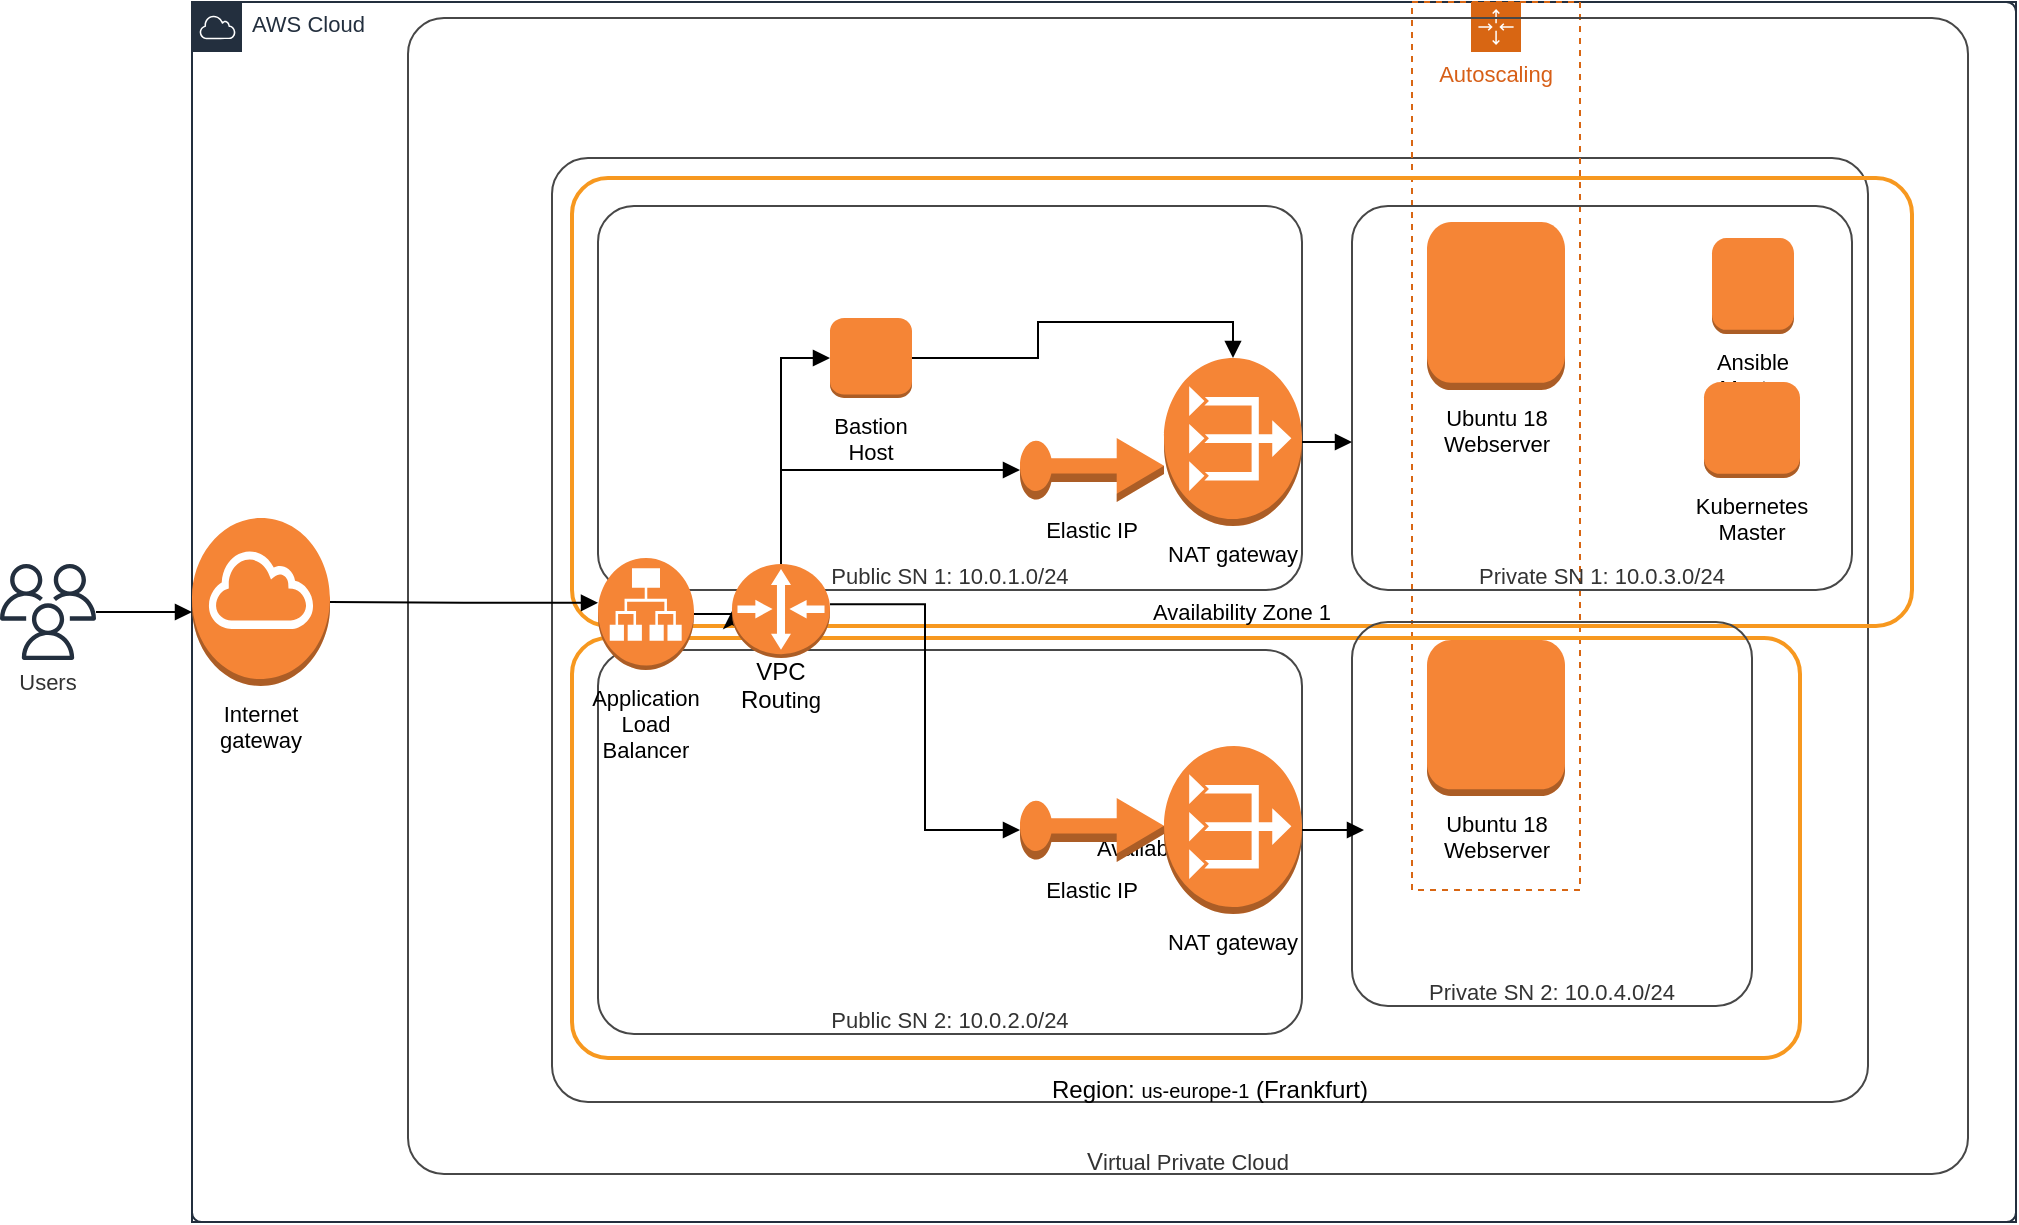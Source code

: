 <mxfile version="13.1.3" type="device"><diagram id="duF4FvcPUajyLJBsXnRX" name="Page-1"><mxGraphModel dx="893" dy="562" grid="1" gridSize="10" guides="1" tooltips="1" connect="1" arrows="1" fold="1" page="1" pageScale="1" pageWidth="850" pageHeight="1100" math="0" shadow="0"><root><mxCell id="0"/><mxCell id="1" parent="0"/><mxCell id="7F8I1WvVJf5e4-zP8pWL-2" value="" style="html=1;whiteSpace=wrap;fontSize=11;fontColor=#232f3e;spacing=0;strokeColor=#232f3e;strokeOpacity=100;fillOpacity=0;rounded=1;absoluteArcSize=1;arcSize=9.6;fillColor=none;verticalAlign=bottom;" vertex="1" parent="1"><mxGeometry x="120" y="72" width="912" height="610" as="geometry"/></mxCell><UserObject label="AWS Cloud" lucidchartObjectId="l_1NFHtmQUfi" id="7F8I1WvVJf5e4-zP8pWL-3"><mxCell style="html=1;whiteSpace=wrap;shape=mxgraph.aws4.group;grIcon=mxgraph.aws4.group_aws_cloud;verticalAlign=top;align=left;spacingLeft=30;fillOpacity=100;fillColor=none;fontSize=11;fontColor=#232f3e;spacing=0;strokeColor=#232f3e;strokeOpacity=100;rounded=1;absoluteArcSize=1;arcSize=9.6;part=1;" vertex="1" parent="7F8I1WvVJf5e4-zP8pWL-2"><mxGeometry width="912" height="610" as="geometry"/></mxCell></UserObject><UserObject label="&lt;span style=&quot;color:#000000;text-align: center;&quot;&gt;Region: &lt;/span&gt;&lt;span style=&quot;font-size:10px;color:#000000;text-align: center;&quot;&gt;us-europe-1&lt;/span&gt;&lt;span style=&quot;color:#000000;text-align: center;&quot;&gt; (Frankfurt)&lt;/span&gt;" lucidchartObjectId="l_1N.QvwROwi" id="7F8I1WvVJf5e4-zP8pWL-19"><mxCell style="html=1;whiteSpace=wrap;overflow=width;html=1;spacing=0;strokeColor=#474747;fillOpacity=0;rounded=1;absoluteArcSize=1;arcSize=36;fillColor=none;verticalAlign=bottom;" vertex="1" parent="7F8I1WvVJf5e4-zP8pWL-2"><mxGeometry x="180" y="78" width="658" height="472" as="geometry"/></mxCell></UserObject><mxCell id="7F8I1WvVJf5e4-zP8pWL-22" value="" style="html=1;whiteSpace=wrap;fontSize=11;fontColor=#d86613;spacing=0;strokeColor=#d86613;strokeOpacity=100;fillOpacity=0;fillColor=#ffffff;dashed=1;" vertex="1" parent="1"><mxGeometry x="730" y="72" width="84" height="444" as="geometry"/></mxCell><UserObject label="Autoscaling" lucidchartObjectId="l_1Nd~lwKmEt" id="7F8I1WvVJf5e4-zP8pWL-23"><mxCell style="html=1;whiteSpace=wrap;shape=mxgraph.aws4.groupCenter;grIcon=mxgraph.aws4.group_auto_scaling_group;grStroke=1;verticalAlign=top;fillColor=none;fillOpacity=100;fontColor=#D75F17;spacingTop=25;fillColor=none;fontSize=11;spacing=0;strokeColor=#d86613;strokeOpacity=100;dashed=1;part=1;" vertex="1" parent="7F8I1WvVJf5e4-zP8pWL-22"><mxGeometry width="84" height="444" as="geometry"/></mxCell></UserObject><UserObject label="Availability Zone 2" lucidchartObjectId="l_1NWAssFT6q" id="7F8I1WvVJf5e4-zP8pWL-20"><mxCell style="html=1;whiteSpace=wrap;fontSize=11;fontColor=#000000;spacing=0;strokeColor=#F7981F;fillOpacity=0;rounded=1;absoluteArcSize=1;arcSize=36;fillColor=#000000;strokeWidth=2;" vertex="1" parent="1"><mxGeometry x="310" y="390" width="614" height="210" as="geometry"/></mxCell></UserObject><UserObject label="&lt;div style=&quot;color:#333333;text-align: center;&quot;&gt;&lt;span style=&quot;color:#333333;text-align: center;&quot;&gt;V&lt;/span&gt;&lt;span style=&quot;font-size:11px;color:#333333;text-align: center;&quot;&gt;irtual Private Cloud&lt;/span&gt;&lt;/div&gt;" lucidchartObjectId="l_1NoUtBJ_vI" id="7F8I1WvVJf5e4-zP8pWL-5"><mxCell style="html=1;whiteSpace=wrap;overflow=width;html=1;spacing=0;strokeColor=#474747;fillOpacity=0;rounded=1;absoluteArcSize=1;arcSize=36;fillColor=#000000;verticalAlign=bottom;" vertex="1" parent="1"><mxGeometry x="228" y="80" width="780" height="578" as="geometry"/></mxCell></UserObject><UserObject label="Public SN 1: 10.0.1.0/24" lucidchartObjectId="l_1NSCazVoNi" id="7F8I1WvVJf5e4-zP8pWL-4"><mxCell style="html=1;whiteSpace=wrap;fontSize=11;fontColor=#333333;align=center;spacing=0;strokeColor=#474747;fillOpacity=0;rounded=1;absoluteArcSize=1;arcSize=36;fillColor=#000000;verticalAlign=bottom;" vertex="1" parent="1"><mxGeometry x="323" y="174" width="352" height="192" as="geometry"/></mxCell></UserObject><UserObject label="Availability Zone 1" lucidchartObjectId="l_1NQXg0j9WF" id="7F8I1WvVJf5e4-zP8pWL-18"><mxCell style="html=1;whiteSpace=wrap;fontSize=11;fontColor=#000000;spacing=0;strokeColor=#F7981F;fillOpacity=0;rounded=1;absoluteArcSize=1;arcSize=36;fillColor=#000000;strokeWidth=2;verticalAlign=bottom;" vertex="1" parent="1"><mxGeometry x="310" y="160" width="670" height="224" as="geometry"/></mxCell></UserObject><UserObject label="" lucidchartObjectId="l_1NT29ByoaP" id="7F8I1WvVJf5e4-zP8pWL-1"><mxCell style="html=1;jettySize=18;fontSize=11;strokeColor=#b2b2b2;strokeOpacity=100;rounded=0;startArrow=none;;endArrow=none;;entryX=0.891;entryY=-0.015;entryPerimeter=1;" edge="1" parent="1" target="root"><mxGeometry width="100" height="100" relative="1" as="geometry"><Array as="points"/><mxPoint x="137" y="7" as="sourcePoint"/></mxGeometry></mxCell></UserObject><UserObject label="Public SN 2: 10.0.2.0/24" lucidchartObjectId="l_1NzF6bnoQC" id="7F8I1WvVJf5e4-zP8pWL-6"><mxCell style="html=1;whiteSpace=wrap;fontSize=11;fontColor=#333333;align=center;spacing=0;strokeColor=#474747;fillOpacity=0;rounded=1;absoluteArcSize=1;arcSize=36;fillColor=#000000;verticalAlign=bottom;" vertex="1" parent="1"><mxGeometry x="323" y="396" width="352" height="192" as="geometry"/></mxCell></UserObject><UserObject label="Users" lucidchartObjectId="l_1NKhsNv5OQ" id="7F8I1WvVJf5e4-zP8pWL-7"><mxCell style="html=1;whiteSpace=wrap;shape=mxgraph.aws4.users;labelPosition=center;verticalLabelPosition=bottom;align=center;verticalAlign=top;strokeColor=none;fontSize=11;fontColor=#333333;spacing=0;strokeOpacity=100;rounded=1;absoluteArcSize=1;arcSize=9.6;fillColor=#232f3e;" vertex="1" parent="1"><mxGeometry x="24" y="353" width="48" height="48" as="geometry"/></mxCell></UserObject><UserObject label="Internet gateway" lucidchartObjectId="l_1Nx~V51FNp" id="7F8I1WvVJf5e4-zP8pWL-8"><mxCell style="html=1;whiteSpace=wrap;shape=mxgraph.aws3.internet_gateway;labelPosition=center;verticalLabelPosition=bottom;align=center;verticalAlign=top;fontSize=11;fontColor=#000000;spacing=3;strokeOpacity=100;fillColor=#f58536;" vertex="1" parent="1"><mxGeometry x="120" y="330" width="69" height="84" as="geometry"/></mxCell></UserObject><mxCell id="7F8I1WvVJf5e4-zP8pWL-43" style="edgeStyle=orthogonalEdgeStyle;rounded=0;orthogonalLoop=1;jettySize=auto;html=1;exitX=1;exitY=0.5;exitDx=0;exitDy=0;exitPerimeter=0;entryX=0;entryY=0.5;entryDx=0;entryDy=0;entryPerimeter=0;" edge="1" parent="1" source="7F8I1WvVJf5e4-zP8pWL-9" target="7F8I1WvVJf5e4-zP8pWL-31"><mxGeometry relative="1" as="geometry"/></mxCell><UserObject label="Application Load Balancer" lucidchartObjectId="l_1No5qhMJRm" id="7F8I1WvVJf5e4-zP8pWL-9"><mxCell style="html=1;whiteSpace=wrap;shape=mxgraph.aws3.application_load_balancer;labelPosition=center;verticalLabelPosition=bottom;align=center;verticalAlign=top;fontSize=11;fontColor=#000000;spacing=3;strokeOpacity=100;fillColor=#f58536;" vertex="1" parent="1"><mxGeometry x="323" y="350" width="48" height="56" as="geometry"/></mxCell></UserObject><UserObject label="" lucidchartObjectId="l_1Nu5XFHL0O" id="7F8I1WvVJf5e4-zP8pWL-10"><mxCell style="html=1;jettySize=18;fontSize=11;strokeOpacity=100;rounded=1;arcSize=0;edgeStyle=orthogonalEdgeStyle;startArrow=none;;endArrow=block;endFill=1;;exitX=0.5;exitY=0;exitPerimeter=1;entryX=0.021;entryY=0.5;entryPerimeter=1;verticalAlign=bottom;" edge="1" parent="1" source="7F8I1WvVJf5e4-zP8pWL-31" target="7F8I1WvVJf5e4-zP8pWL-37"><mxGeometry width="100" height="100" relative="1" as="geometry"><Array as="points"/></mxGeometry></mxCell></UserObject><UserObject label="NAT gateway" lucidchartObjectId="l_1NyyqBqztO" id="7F8I1WvVJf5e4-zP8pWL-11"><mxCell style="html=1;whiteSpace=wrap;shape=mxgraph.aws3.vpc_nat_gateway;labelPosition=center;verticalLabelPosition=bottom;align=center;verticalAlign=top;fontSize=11;fontColor=#000000;spacing=3;strokeOpacity=100;fillColor=#f58536;" vertex="1" parent="1"><mxGeometry x="606" y="250" width="69" height="84" as="geometry"/></mxCell></UserObject><UserObject label="" lucidchartObjectId="l_1NAeSsM.f-" id="7F8I1WvVJf5e4-zP8pWL-12"><mxCell style="html=1;jettySize=18;fontSize=11;strokeOpacity=100;rounded=1;arcSize=0;edgeStyle=orthogonalEdgeStyle;startArrow=none;;endArrow=block;endFill=1;;exitX=0.999;exitY=0.428;exitPerimeter=1;entryX=0.021;entryY=0.5;entryPerimeter=1;" edge="1" parent="1" source="7F8I1WvVJf5e4-zP8pWL-31" target="7F8I1WvVJf5e4-zP8pWL-38"><mxGeometry width="100" height="100" relative="1" as="geometry"><Array as="points"/></mxGeometry></mxCell></UserObject><UserObject label="" lucidchartObjectId="l_1NXMSrbA-C" id="7F8I1WvVJf5e4-zP8pWL-13"><mxCell style="html=1;jettySize=18;fontSize=11;strokeOpacity=100;rounded=1;arcSize=0;edgeStyle=orthogonalEdgeStyle;startArrow=none;;endArrow=block;endFill=1;;exitX=1;exitY=0.5;exitPerimeter=1;entryX=-0.0;entryY=0.5;entryPerimeter=1;" edge="1" parent="1" source="7F8I1WvVJf5e4-zP8pWL-7" target="7F8I1WvVJf5e4-zP8pWL-2"><mxGeometry width="100" height="100" relative="1" as="geometry"><Array as="points"/></mxGeometry></mxCell></UserObject><UserObject label="Private SN 1: 10.0.3.0/24" lucidchartObjectId="l_1Nl48CVmtV" id="7F8I1WvVJf5e4-zP8pWL-14"><mxCell style="html=1;whiteSpace=wrap;fontSize=11;fontColor=#333333;align=center;spacing=0;strokeColor=#474747;fillOpacity=0;rounded=1;absoluteArcSize=1;arcSize=36;fillColor=#000000;verticalAlign=bottom;" vertex="1" parent="1"><mxGeometry x="700" y="174" width="250" height="192" as="geometry"/></mxCell></UserObject><UserObject label="Ubuntu 18 Webserver" lucidchartObjectId="l_1NYNiKX7MK" id="7F8I1WvVJf5e4-zP8pWL-15"><mxCell style="html=1;whiteSpace=wrap;shape=mxgraph.aws3.instance;labelPosition=center;verticalLabelPosition=bottom;align=center;verticalAlign=top;fontSize=11;fontColor=#000000;spacing=3;strokeOpacity=100;fillColor=#f58536;" vertex="1" parent="1"><mxGeometry x="737.5" y="182" width="69" height="84" as="geometry"/></mxCell></UserObject><UserObject label="Private SN 2: 10.0.4.0/24" lucidchartObjectId="l_1NoHSunRm9" id="7F8I1WvVJf5e4-zP8pWL-16"><mxCell style="html=1;whiteSpace=wrap;fontSize=11;fontColor=#333333;align=center;spacing=0;strokeColor=#474747;fillOpacity=0;rounded=1;absoluteArcSize=1;arcSize=36;fillColor=none;verticalAlign=bottom;" vertex="1" parent="1"><mxGeometry x="700" y="382" width="200" height="192" as="geometry"/></mxCell></UserObject><UserObject label="Ubuntu 18 Webserver" lucidchartObjectId="l_1NBjQSRs7Z" id="7F8I1WvVJf5e4-zP8pWL-17"><mxCell style="html=1;whiteSpace=wrap;shape=mxgraph.aws3.instance;labelPosition=center;verticalLabelPosition=bottom;align=center;verticalAlign=top;fontSize=11;fontColor=#000000;spacing=3;strokeOpacity=100;fillColor=#f58536;" vertex="1" parent="1"><mxGeometry x="737.5" y="391" width="69" height="78" as="geometry"/></mxCell></UserObject><UserObject label="NAT gateway" lucidchartObjectId="l_1NSzGzsxIq" id="7F8I1WvVJf5e4-zP8pWL-21"><mxCell style="html=1;whiteSpace=wrap;shape=mxgraph.aws3.vpc_nat_gateway;labelPosition=center;verticalLabelPosition=bottom;align=center;verticalAlign=top;fontSize=11;fontColor=#000000;spacing=3;strokeOpacity=100;fillColor=#f58536;" vertex="1" parent="1"><mxGeometry x="606" y="444" width="69" height="84" as="geometry"/></mxCell></UserObject><UserObject label="" lucidchartObjectId="l_1NTtjdZ8hN" id="7F8I1WvVJf5e4-zP8pWL-24"><mxCell style="html=1;jettySize=18;fontSize=11;strokeOpacity=100;rounded=1;arcSize=0;edgeStyle=orthogonalEdgeStyle;startArrow=none;;endArrow=block;endFill=1;;exitX=0.995;exitY=0.5;exitPerimeter=1;verticalAlign=bottom;" edge="1" parent="1" source="7F8I1WvVJf5e4-zP8pWL-11"><mxGeometry width="100" height="100" relative="1" as="geometry"><Array as="points"/><mxPoint x="700" y="292" as="targetPoint"/></mxGeometry></mxCell></UserObject><UserObject label="" lucidchartObjectId="l_1NpNSYCyDM" id="7F8I1WvVJf5e4-zP8pWL-25"><mxCell style="html=1;jettySize=18;fontSize=11;strokeOpacity=100;rounded=1;arcSize=0;edgeStyle=orthogonalEdgeStyle;startArrow=none;;endArrow=block;endFill=1;;exitX=0.995;exitY=0.5;exitPerimeter=1;" edge="1" parent="1" source="7F8I1WvVJf5e4-zP8pWL-21"><mxGeometry width="100" height="100" relative="1" as="geometry"><Array as="points"/><mxPoint x="706" y="486" as="targetPoint"/></mxGeometry></mxCell></UserObject><UserObject label="Bastion Host" lucidchartObjectId="iq3NTnrqnnwe" id="7F8I1WvVJf5e4-zP8pWL-27"><mxCell style="html=1;whiteSpace=wrap;shape=mxgraph.aws3.instance;labelPosition=center;verticalLabelPosition=bottom;align=center;verticalAlign=top;fontSize=11;fontColor=#000000;spacing=3;strokeOpacity=100;fillColor=#f58536;" vertex="1" parent="1"><mxGeometry x="439" y="230" width="41" height="40" as="geometry"/></mxCell></UserObject><UserObject label="" lucidchartObjectId="ct3NVw.riHEz" id="7F8I1WvVJf5e4-zP8pWL-28"><mxCell style="html=1;jettySize=18;fontSize=11;strokeOpacity=100;rounded=1;arcSize=0;edgeStyle=orthogonalEdgeStyle;startArrow=none;;endArrow=block;endFill=1;;exitX=0.5;exitY=0;exitPerimeter=1;entryX=6.713e-17;entryY=0.5;entryPerimeter=1;verticalAlign=bottom;" edge="1" parent="1" source="7F8I1WvVJf5e4-zP8pWL-31" target="7F8I1WvVJf5e4-zP8pWL-27"><mxGeometry width="100" height="100" relative="1" as="geometry"><Array as="points"/></mxGeometry></mxCell></UserObject><UserObject label="" lucidchartObjectId="Vt3NeW6IupyJ" id="7F8I1WvVJf5e4-zP8pWL-29"><mxCell style="html=1;jettySize=18;fontSize=11;strokeOpacity=100;rounded=1;arcSize=0;edgeStyle=orthogonalEdgeStyle;startArrow=none;;endArrow=block;endFill=1;;exitX=1.0;exitY=0.5;exitPerimeter=1;entryX=0.5;entryY=0;entryPerimeter=1;verticalAlign=bottom;" edge="1" parent="1" source="7F8I1WvVJf5e4-zP8pWL-27" target="7F8I1WvVJf5e4-zP8pWL-11"><mxGeometry width="100" height="100" relative="1" as="geometry"><Array as="points"/></mxGeometry></mxCell></UserObject><UserObject label="&lt;span style=&quot;color:#000000;text-align: center;&quot;&gt;&lt;span style=&quot;color:#000000;text-align: center;&quot;&gt;VPC Rout&lt;/span&gt;&lt;span style=&quot;font-size:11px;color:#000000;text-align: center;&quot;&gt;ing&lt;/span&gt;&lt;/span&gt;" lucidchartObjectId="th5Nh2rj0j10" id="7F8I1WvVJf5e4-zP8pWL-31"><mxCell style="html=1;whiteSpace=wrap;shape=mxgraph.aws3.router;labelPosition=center;verticalLabelPosition=bottom;align=center;verticalAlign=top;overflow=width;html=1;spacing=3;strokeOpacity=100;fillColor=#f58536;dashed=1;dashPattern=16 6;" vertex="1" parent="1"><mxGeometry x="390" y="353" width="49" height="47" as="geometry"/></mxCell></UserObject><UserObject label="" lucidchartObjectId="cj5NxHvV7ecw" id="7F8I1WvVJf5e4-zP8pWL-32"><mxCell style="html=1;jettySize=18;fontSize=11;strokeOpacity=100;rounded=1;arcSize=0;edgeStyle=orthogonalEdgeStyle;startArrow=block;endFill=1;;endArrow=none;;exitX=0.001;exitY=0.4;exitPerimeter=1;entryX=0.995;entryY=0.5;entryPerimeter=1;" edge="1" parent="1" source="7F8I1WvVJf5e4-zP8pWL-9" target="7F8I1WvVJf5e4-zP8pWL-8"><mxGeometry width="100" height="100" relative="1" as="geometry"><Array as="points"/></mxGeometry></mxCell></UserObject><UserObject label="Elastic IP" lucidchartObjectId="LNOPYqCpeTXw" id="7F8I1WvVJf5e4-zP8pWL-37"><mxCell style="html=1;whiteSpace=wrap;shape=mxgraph.aws3.elastic_ip;labelPosition=center;verticalLabelPosition=bottom;align=center;verticalAlign=top;fontSize=11;fontColor=#000000;spacing=3;strokeOpacity=100;fillColor=#f58536;dashed=1;dashPattern=16 6;" vertex="1" parent="1"><mxGeometry x="534" y="290" width="72" height="32" as="geometry"/></mxCell></UserObject><UserObject label="Elastic IP" lucidchartObjectId="WNOPjDNU1nYb" id="7F8I1WvVJf5e4-zP8pWL-38"><mxCell style="html=1;whiteSpace=wrap;shape=mxgraph.aws3.elastic_ip;labelPosition=center;verticalLabelPosition=bottom;align=center;verticalAlign=top;fontSize=11;fontColor=#000000;spacing=3;strokeOpacity=100;fillColor=#f58536;dashed=1;dashPattern=16 6;" vertex="1" parent="1"><mxGeometry x="534" y="470" width="72" height="32" as="geometry"/></mxCell></UserObject><UserObject label="Ansible Master" lucidchartObjectId="Nxm2wH5X8GjH" id="7F8I1WvVJf5e4-zP8pWL-46"><mxCell style="html=1;whiteSpace=wrap;shape=mxgraph.aws3.instance;labelPosition=center;verticalLabelPosition=bottom;align=center;verticalAlign=top;fontSize=11;fontColor=#000000;spacing=3;strokeOpacity=100;fillColor=#f58536;" vertex="1" parent="1"><mxGeometry x="880" y="190" width="41" height="48" as="geometry"/></mxCell></UserObject><UserObject label="Kubernetes Master" lucidchartObjectId="5xm23j_U6c21" id="7F8I1WvVJf5e4-zP8pWL-47"><mxCell style="html=1;whiteSpace=wrap;shape=mxgraph.aws3.instance;labelPosition=center;verticalLabelPosition=bottom;align=center;verticalAlign=top;fontSize=11;fontColor=#000000;spacing=3;strokeOpacity=100;fillColor=#f58536;" vertex="1" parent="1"><mxGeometry x="876" y="262" width="48" height="48" as="geometry"/></mxCell></UserObject></root></mxGraphModel></diagram></mxfile>